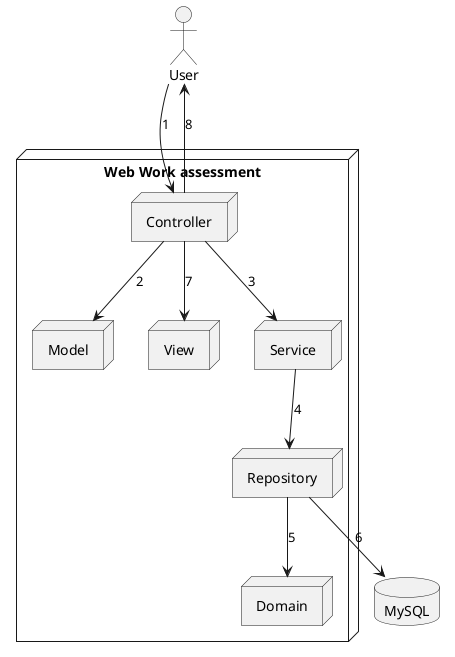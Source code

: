 @startuml rt

    actor "User" as user

    node "Web Work assessment" as WWA {
        node "Model" as model
        node "Domain" as domain
        node "Controller" as controller
        node "View" as view
        node "Service" as service
        node "Repository" as repository
    }

    database "MySQL" as mysql

    user --> controller : 1
    controller --> model : 2
    controller --> service : 3
    service --> repository : 4
    repository --> domain : 5
    repository --> mysql : 6
    controller --> view : 7
    controller --> user : 8

@enduml
